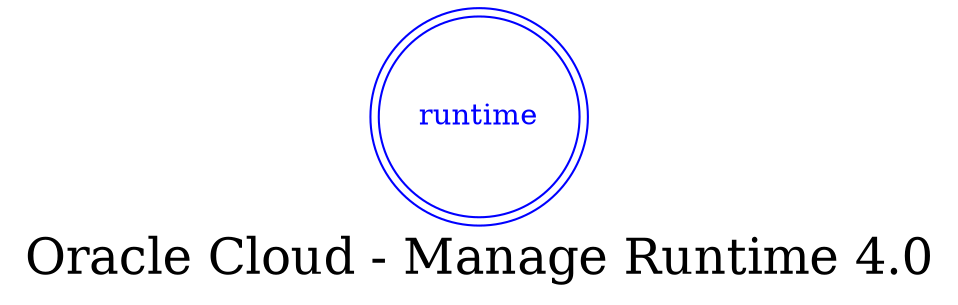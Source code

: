 digraph LexiconGraph {
graph[label="Oracle Cloud - Manage Runtime 4.0", fontsize=24]
splines=true
"runtime" [color=blue, fontcolor=blue, shape=doublecircle]
}
